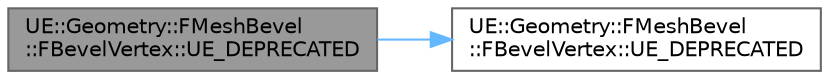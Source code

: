 digraph "UE::Geometry::FMeshBevel::FBevelVertex::UE_DEPRECATED"
{
 // INTERACTIVE_SVG=YES
 // LATEX_PDF_SIZE
  bgcolor="transparent";
  edge [fontname=Helvetica,fontsize=10,labelfontname=Helvetica,labelfontsize=10];
  node [fontname=Helvetica,fontsize=10,shape=box,height=0.2,width=0.4];
  rankdir="LR";
  Node1 [id="Node000001",label="UE::Geometry::FMeshBevel\l::FBevelVertex::UE_DEPRECATED",height=0.2,width=0.4,color="gray40", fillcolor="grey60", style="filled", fontcolor="black",tooltip=" "];
  Node1 -> Node2 [id="edge1_Node000001_Node000002",color="steelblue1",style="solid",tooltip=" "];
  Node2 [id="Node000002",label="UE::Geometry::FMeshBevel\l::FBevelVertex::UE_DEPRECATED",height=0.2,width=0.4,color="grey40", fillcolor="white", style="filled",URL="$d5/dbc/structUE_1_1Geometry_1_1FMeshBevel_1_1FBevelVertex.html#a5ef08fd71072415cfb4a326c4cd2d579",tooltip=" "];
}
